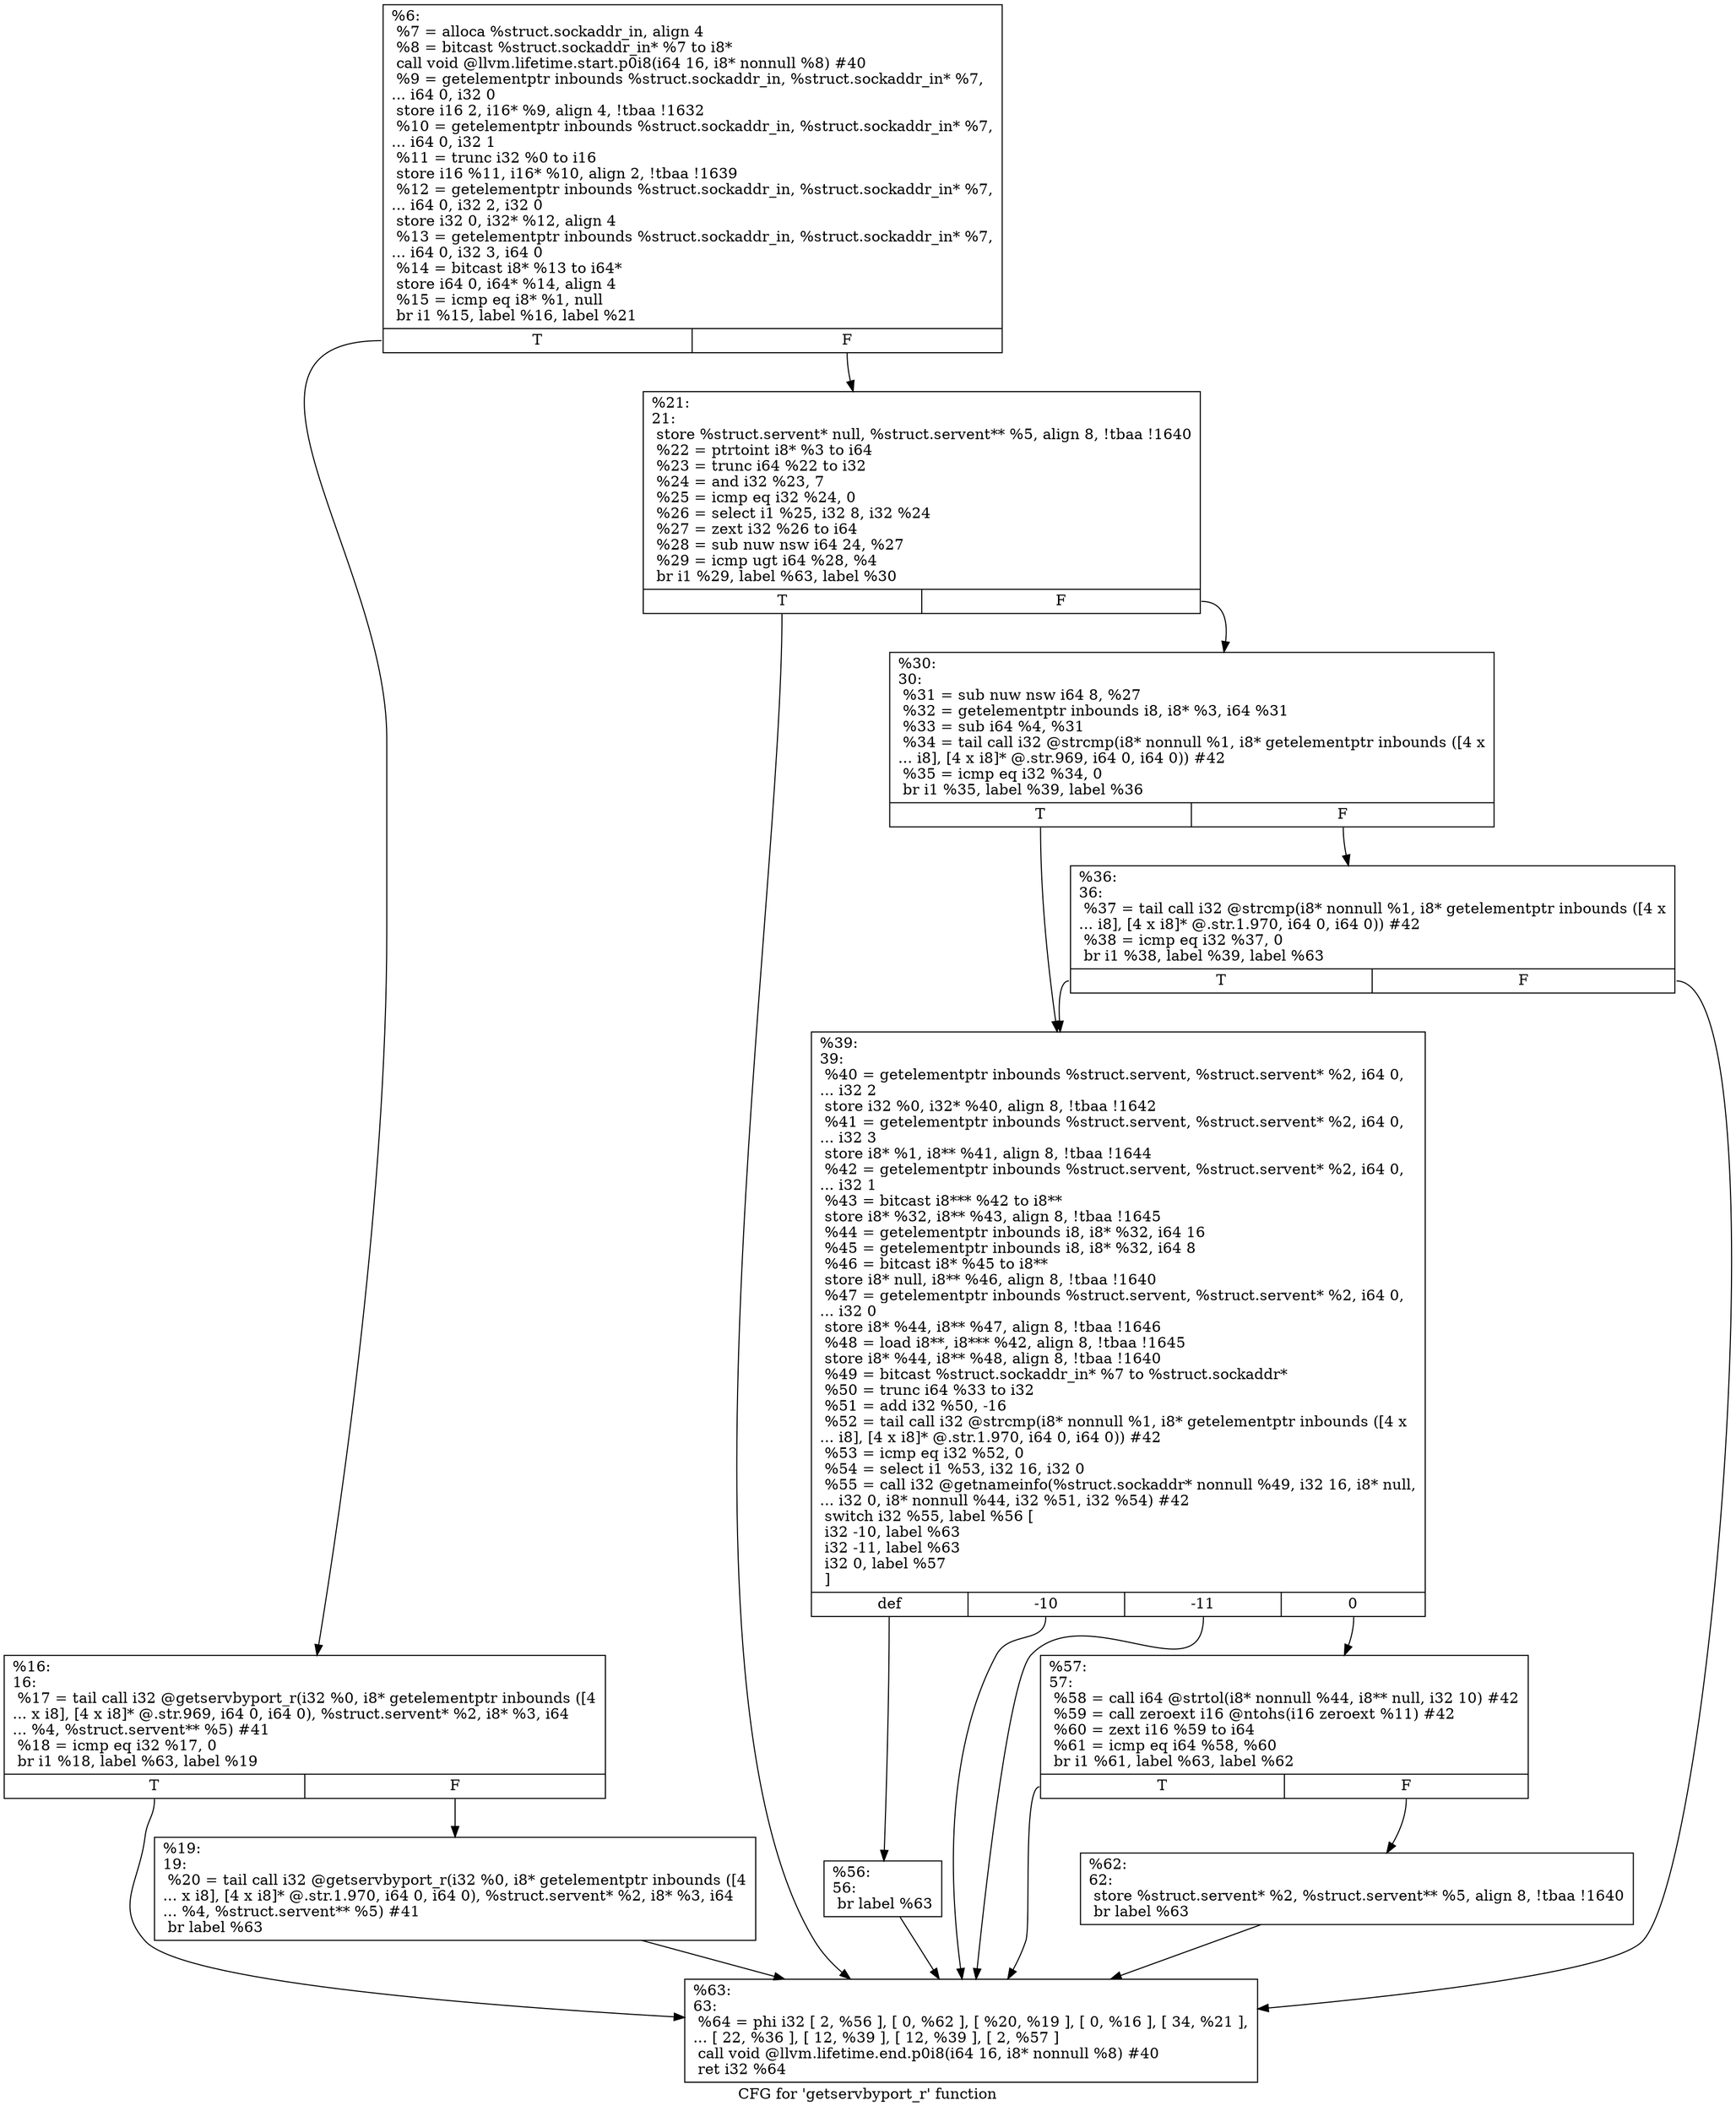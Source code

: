 digraph "CFG for 'getservbyport_r' function" {
	label="CFG for 'getservbyport_r' function";

	Node0x1d09840 [shape=record,label="{%6:\l  %7 = alloca %struct.sockaddr_in, align 4\l  %8 = bitcast %struct.sockaddr_in* %7 to i8*\l  call void @llvm.lifetime.start.p0i8(i64 16, i8* nonnull %8) #40\l  %9 = getelementptr inbounds %struct.sockaddr_in, %struct.sockaddr_in* %7,\l... i64 0, i32 0\l  store i16 2, i16* %9, align 4, !tbaa !1632\l  %10 = getelementptr inbounds %struct.sockaddr_in, %struct.sockaddr_in* %7,\l... i64 0, i32 1\l  %11 = trunc i32 %0 to i16\l  store i16 %11, i16* %10, align 2, !tbaa !1639\l  %12 = getelementptr inbounds %struct.sockaddr_in, %struct.sockaddr_in* %7,\l... i64 0, i32 2, i32 0\l  store i32 0, i32* %12, align 4\l  %13 = getelementptr inbounds %struct.sockaddr_in, %struct.sockaddr_in* %7,\l... i64 0, i32 3, i64 0\l  %14 = bitcast i8* %13 to i64*\l  store i64 0, i64* %14, align 4\l  %15 = icmp eq i8* %1, null\l  br i1 %15, label %16, label %21\l|{<s0>T|<s1>F}}"];
	Node0x1d09840:s0 -> Node0x1d09e50;
	Node0x1d09840:s1 -> Node0x1d09ef0;
	Node0x1d09e50 [shape=record,label="{%16:\l16:                                               \l  %17 = tail call i32 @getservbyport_r(i32 %0, i8* getelementptr inbounds ([4\l... x i8], [4 x i8]* @.str.969, i64 0, i64 0), %struct.servent* %2, i8* %3, i64\l... %4, %struct.servent** %5) #41\l  %18 = icmp eq i32 %17, 0\l  br i1 %18, label %63, label %19\l|{<s0>T|<s1>F}}"];
	Node0x1d09e50:s0 -> Node0x1d0a120;
	Node0x1d09e50:s1 -> Node0x1d09ea0;
	Node0x1d09ea0 [shape=record,label="{%19:\l19:                                               \l  %20 = tail call i32 @getservbyport_r(i32 %0, i8* getelementptr inbounds ([4\l... x i8], [4 x i8]* @.str.1.970, i64 0, i64 0), %struct.servent* %2, i8* %3, i64\l... %4, %struct.servent** %5) #41\l  br label %63\l}"];
	Node0x1d09ea0 -> Node0x1d0a120;
	Node0x1d09ef0 [shape=record,label="{%21:\l21:                                               \l  store %struct.servent* null, %struct.servent** %5, align 8, !tbaa !1640\l  %22 = ptrtoint i8* %3 to i64\l  %23 = trunc i64 %22 to i32\l  %24 = and i32 %23, 7\l  %25 = icmp eq i32 %24, 0\l  %26 = select i1 %25, i32 8, i32 %24\l  %27 = zext i32 %26 to i64\l  %28 = sub nuw nsw i64 24, %27\l  %29 = icmp ugt i64 %28, %4\l  br i1 %29, label %63, label %30\l|{<s0>T|<s1>F}}"];
	Node0x1d09ef0:s0 -> Node0x1d0a120;
	Node0x1d09ef0:s1 -> Node0x1d09f40;
	Node0x1d09f40 [shape=record,label="{%30:\l30:                                               \l  %31 = sub nuw nsw i64 8, %27\l  %32 = getelementptr inbounds i8, i8* %3, i64 %31\l  %33 = sub i64 %4, %31\l  %34 = tail call i32 @strcmp(i8* nonnull %1, i8* getelementptr inbounds ([4 x\l... i8], [4 x i8]* @.str.969, i64 0, i64 0)) #42\l  %35 = icmp eq i32 %34, 0\l  br i1 %35, label %39, label %36\l|{<s0>T|<s1>F}}"];
	Node0x1d09f40:s0 -> Node0x1d09fe0;
	Node0x1d09f40:s1 -> Node0x1d09f90;
	Node0x1d09f90 [shape=record,label="{%36:\l36:                                               \l  %37 = tail call i32 @strcmp(i8* nonnull %1, i8* getelementptr inbounds ([4 x\l... i8], [4 x i8]* @.str.1.970, i64 0, i64 0)) #42\l  %38 = icmp eq i32 %37, 0\l  br i1 %38, label %39, label %63\l|{<s0>T|<s1>F}}"];
	Node0x1d09f90:s0 -> Node0x1d09fe0;
	Node0x1d09f90:s1 -> Node0x1d0a120;
	Node0x1d09fe0 [shape=record,label="{%39:\l39:                                               \l  %40 = getelementptr inbounds %struct.servent, %struct.servent* %2, i64 0,\l... i32 2\l  store i32 %0, i32* %40, align 8, !tbaa !1642\l  %41 = getelementptr inbounds %struct.servent, %struct.servent* %2, i64 0,\l... i32 3\l  store i8* %1, i8** %41, align 8, !tbaa !1644\l  %42 = getelementptr inbounds %struct.servent, %struct.servent* %2, i64 0,\l... i32 1\l  %43 = bitcast i8*** %42 to i8**\l  store i8* %32, i8** %43, align 8, !tbaa !1645\l  %44 = getelementptr inbounds i8, i8* %32, i64 16\l  %45 = getelementptr inbounds i8, i8* %32, i64 8\l  %46 = bitcast i8* %45 to i8**\l  store i8* null, i8** %46, align 8, !tbaa !1640\l  %47 = getelementptr inbounds %struct.servent, %struct.servent* %2, i64 0,\l... i32 0\l  store i8* %44, i8** %47, align 8, !tbaa !1646\l  %48 = load i8**, i8*** %42, align 8, !tbaa !1645\l  store i8* %44, i8** %48, align 8, !tbaa !1640\l  %49 = bitcast %struct.sockaddr_in* %7 to %struct.sockaddr*\l  %50 = trunc i64 %33 to i32\l  %51 = add i32 %50, -16\l  %52 = tail call i32 @strcmp(i8* nonnull %1, i8* getelementptr inbounds ([4 x\l... i8], [4 x i8]* @.str.1.970, i64 0, i64 0)) #42\l  %53 = icmp eq i32 %52, 0\l  %54 = select i1 %53, i32 16, i32 0\l  %55 = call i32 @getnameinfo(%struct.sockaddr* nonnull %49, i32 16, i8* null,\l... i32 0, i8* nonnull %44, i32 %51, i32 %54) #42\l  switch i32 %55, label %56 [\l    i32 -10, label %63\l    i32 -11, label %63\l    i32 0, label %57\l  ]\l|{<s0>def|<s1>-10|<s2>-11|<s3>0}}"];
	Node0x1d09fe0:s0 -> Node0x1d0a030;
	Node0x1d09fe0:s1 -> Node0x1d0a120;
	Node0x1d09fe0:s2 -> Node0x1d0a120;
	Node0x1d09fe0:s3 -> Node0x1d0a080;
	Node0x1d0a030 [shape=record,label="{%56:\l56:                                               \l  br label %63\l}"];
	Node0x1d0a030 -> Node0x1d0a120;
	Node0x1d0a080 [shape=record,label="{%57:\l57:                                               \l  %58 = call i64 @strtol(i8* nonnull %44, i8** null, i32 10) #42\l  %59 = call zeroext i16 @ntohs(i16 zeroext %11) #42\l  %60 = zext i16 %59 to i64\l  %61 = icmp eq i64 %58, %60\l  br i1 %61, label %63, label %62\l|{<s0>T|<s1>F}}"];
	Node0x1d0a080:s0 -> Node0x1d0a120;
	Node0x1d0a080:s1 -> Node0x1d0a0d0;
	Node0x1d0a0d0 [shape=record,label="{%62:\l62:                                               \l  store %struct.servent* %2, %struct.servent** %5, align 8, !tbaa !1640\l  br label %63\l}"];
	Node0x1d0a0d0 -> Node0x1d0a120;
	Node0x1d0a120 [shape=record,label="{%63:\l63:                                               \l  %64 = phi i32 [ 2, %56 ], [ 0, %62 ], [ %20, %19 ], [ 0, %16 ], [ 34, %21 ],\l... [ 22, %36 ], [ 12, %39 ], [ 12, %39 ], [ 2, %57 ]\l  call void @llvm.lifetime.end.p0i8(i64 16, i8* nonnull %8) #40\l  ret i32 %64\l}"];
}
